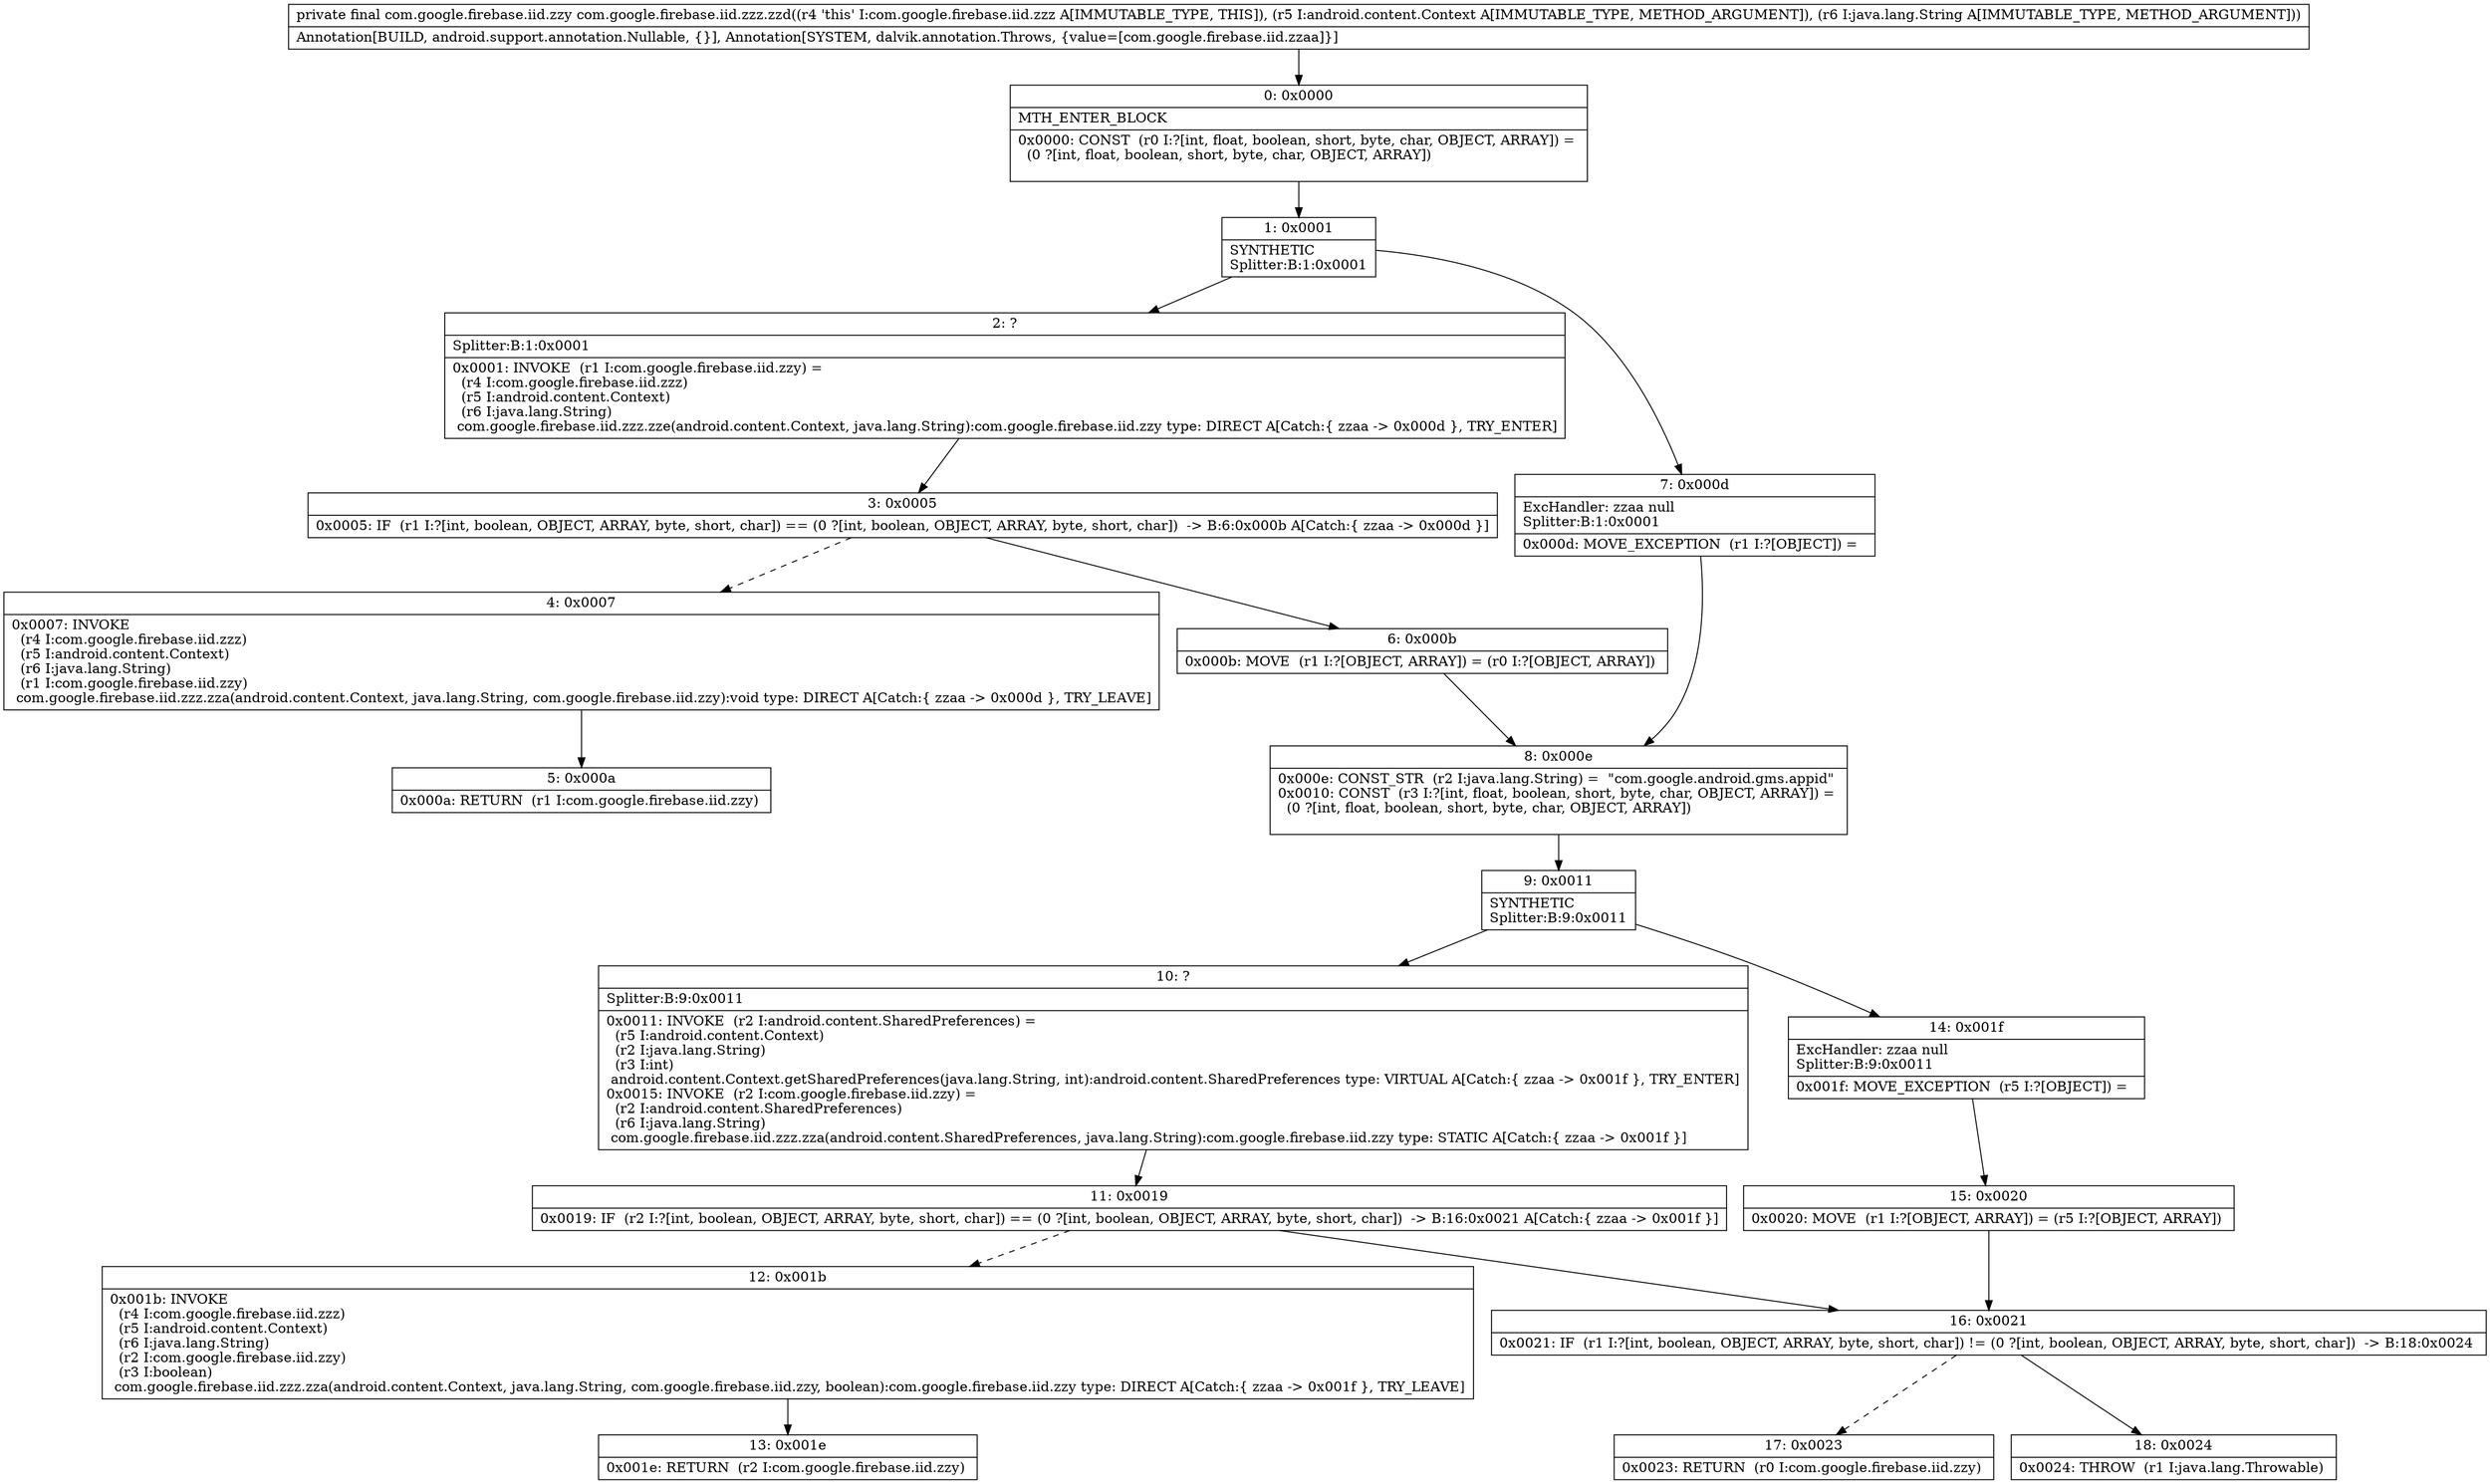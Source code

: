 digraph "CFG forcom.google.firebase.iid.zzz.zzd(Landroid\/content\/Context;Ljava\/lang\/String;)Lcom\/google\/firebase\/iid\/zzy;" {
Node_0 [shape=record,label="{0\:\ 0x0000|MTH_ENTER_BLOCK\l|0x0000: CONST  (r0 I:?[int, float, boolean, short, byte, char, OBJECT, ARRAY]) = \l  (0 ?[int, float, boolean, short, byte, char, OBJECT, ARRAY])\l \l}"];
Node_1 [shape=record,label="{1\:\ 0x0001|SYNTHETIC\lSplitter:B:1:0x0001\l}"];
Node_2 [shape=record,label="{2\:\ ?|Splitter:B:1:0x0001\l|0x0001: INVOKE  (r1 I:com.google.firebase.iid.zzy) = \l  (r4 I:com.google.firebase.iid.zzz)\l  (r5 I:android.content.Context)\l  (r6 I:java.lang.String)\l com.google.firebase.iid.zzz.zze(android.content.Context, java.lang.String):com.google.firebase.iid.zzy type: DIRECT A[Catch:\{ zzaa \-\> 0x000d \}, TRY_ENTER]\l}"];
Node_3 [shape=record,label="{3\:\ 0x0005|0x0005: IF  (r1 I:?[int, boolean, OBJECT, ARRAY, byte, short, char]) == (0 ?[int, boolean, OBJECT, ARRAY, byte, short, char])  \-\> B:6:0x000b A[Catch:\{ zzaa \-\> 0x000d \}]\l}"];
Node_4 [shape=record,label="{4\:\ 0x0007|0x0007: INVOKE  \l  (r4 I:com.google.firebase.iid.zzz)\l  (r5 I:android.content.Context)\l  (r6 I:java.lang.String)\l  (r1 I:com.google.firebase.iid.zzy)\l com.google.firebase.iid.zzz.zza(android.content.Context, java.lang.String, com.google.firebase.iid.zzy):void type: DIRECT A[Catch:\{ zzaa \-\> 0x000d \}, TRY_LEAVE]\l}"];
Node_5 [shape=record,label="{5\:\ 0x000a|0x000a: RETURN  (r1 I:com.google.firebase.iid.zzy) \l}"];
Node_6 [shape=record,label="{6\:\ 0x000b|0x000b: MOVE  (r1 I:?[OBJECT, ARRAY]) = (r0 I:?[OBJECT, ARRAY]) \l}"];
Node_7 [shape=record,label="{7\:\ 0x000d|ExcHandler: zzaa null\lSplitter:B:1:0x0001\l|0x000d: MOVE_EXCEPTION  (r1 I:?[OBJECT]) =  \l}"];
Node_8 [shape=record,label="{8\:\ 0x000e|0x000e: CONST_STR  (r2 I:java.lang.String) =  \"com.google.android.gms.appid\" \l0x0010: CONST  (r3 I:?[int, float, boolean, short, byte, char, OBJECT, ARRAY]) = \l  (0 ?[int, float, boolean, short, byte, char, OBJECT, ARRAY])\l \l}"];
Node_9 [shape=record,label="{9\:\ 0x0011|SYNTHETIC\lSplitter:B:9:0x0011\l}"];
Node_10 [shape=record,label="{10\:\ ?|Splitter:B:9:0x0011\l|0x0011: INVOKE  (r2 I:android.content.SharedPreferences) = \l  (r5 I:android.content.Context)\l  (r2 I:java.lang.String)\l  (r3 I:int)\l android.content.Context.getSharedPreferences(java.lang.String, int):android.content.SharedPreferences type: VIRTUAL A[Catch:\{ zzaa \-\> 0x001f \}, TRY_ENTER]\l0x0015: INVOKE  (r2 I:com.google.firebase.iid.zzy) = \l  (r2 I:android.content.SharedPreferences)\l  (r6 I:java.lang.String)\l com.google.firebase.iid.zzz.zza(android.content.SharedPreferences, java.lang.String):com.google.firebase.iid.zzy type: STATIC A[Catch:\{ zzaa \-\> 0x001f \}]\l}"];
Node_11 [shape=record,label="{11\:\ 0x0019|0x0019: IF  (r2 I:?[int, boolean, OBJECT, ARRAY, byte, short, char]) == (0 ?[int, boolean, OBJECT, ARRAY, byte, short, char])  \-\> B:16:0x0021 A[Catch:\{ zzaa \-\> 0x001f \}]\l}"];
Node_12 [shape=record,label="{12\:\ 0x001b|0x001b: INVOKE  \l  (r4 I:com.google.firebase.iid.zzz)\l  (r5 I:android.content.Context)\l  (r6 I:java.lang.String)\l  (r2 I:com.google.firebase.iid.zzy)\l  (r3 I:boolean)\l com.google.firebase.iid.zzz.zza(android.content.Context, java.lang.String, com.google.firebase.iid.zzy, boolean):com.google.firebase.iid.zzy type: DIRECT A[Catch:\{ zzaa \-\> 0x001f \}, TRY_LEAVE]\l}"];
Node_13 [shape=record,label="{13\:\ 0x001e|0x001e: RETURN  (r2 I:com.google.firebase.iid.zzy) \l}"];
Node_14 [shape=record,label="{14\:\ 0x001f|ExcHandler: zzaa null\lSplitter:B:9:0x0011\l|0x001f: MOVE_EXCEPTION  (r5 I:?[OBJECT]) =  \l}"];
Node_15 [shape=record,label="{15\:\ 0x0020|0x0020: MOVE  (r1 I:?[OBJECT, ARRAY]) = (r5 I:?[OBJECT, ARRAY]) \l}"];
Node_16 [shape=record,label="{16\:\ 0x0021|0x0021: IF  (r1 I:?[int, boolean, OBJECT, ARRAY, byte, short, char]) != (0 ?[int, boolean, OBJECT, ARRAY, byte, short, char])  \-\> B:18:0x0024 \l}"];
Node_17 [shape=record,label="{17\:\ 0x0023|0x0023: RETURN  (r0 I:com.google.firebase.iid.zzy) \l}"];
Node_18 [shape=record,label="{18\:\ 0x0024|0x0024: THROW  (r1 I:java.lang.Throwable) \l}"];
MethodNode[shape=record,label="{private final com.google.firebase.iid.zzy com.google.firebase.iid.zzz.zzd((r4 'this' I:com.google.firebase.iid.zzz A[IMMUTABLE_TYPE, THIS]), (r5 I:android.content.Context A[IMMUTABLE_TYPE, METHOD_ARGUMENT]), (r6 I:java.lang.String A[IMMUTABLE_TYPE, METHOD_ARGUMENT]))  | Annotation[BUILD, android.support.annotation.Nullable, \{\}], Annotation[SYSTEM, dalvik.annotation.Throws, \{value=[com.google.firebase.iid.zzaa]\}]\l}"];
MethodNode -> Node_0;
Node_0 -> Node_1;
Node_1 -> Node_2;
Node_1 -> Node_7;
Node_2 -> Node_3;
Node_3 -> Node_4[style=dashed];
Node_3 -> Node_6;
Node_4 -> Node_5;
Node_6 -> Node_8;
Node_7 -> Node_8;
Node_8 -> Node_9;
Node_9 -> Node_10;
Node_9 -> Node_14;
Node_10 -> Node_11;
Node_11 -> Node_12[style=dashed];
Node_11 -> Node_16;
Node_12 -> Node_13;
Node_14 -> Node_15;
Node_15 -> Node_16;
Node_16 -> Node_17[style=dashed];
Node_16 -> Node_18;
}

